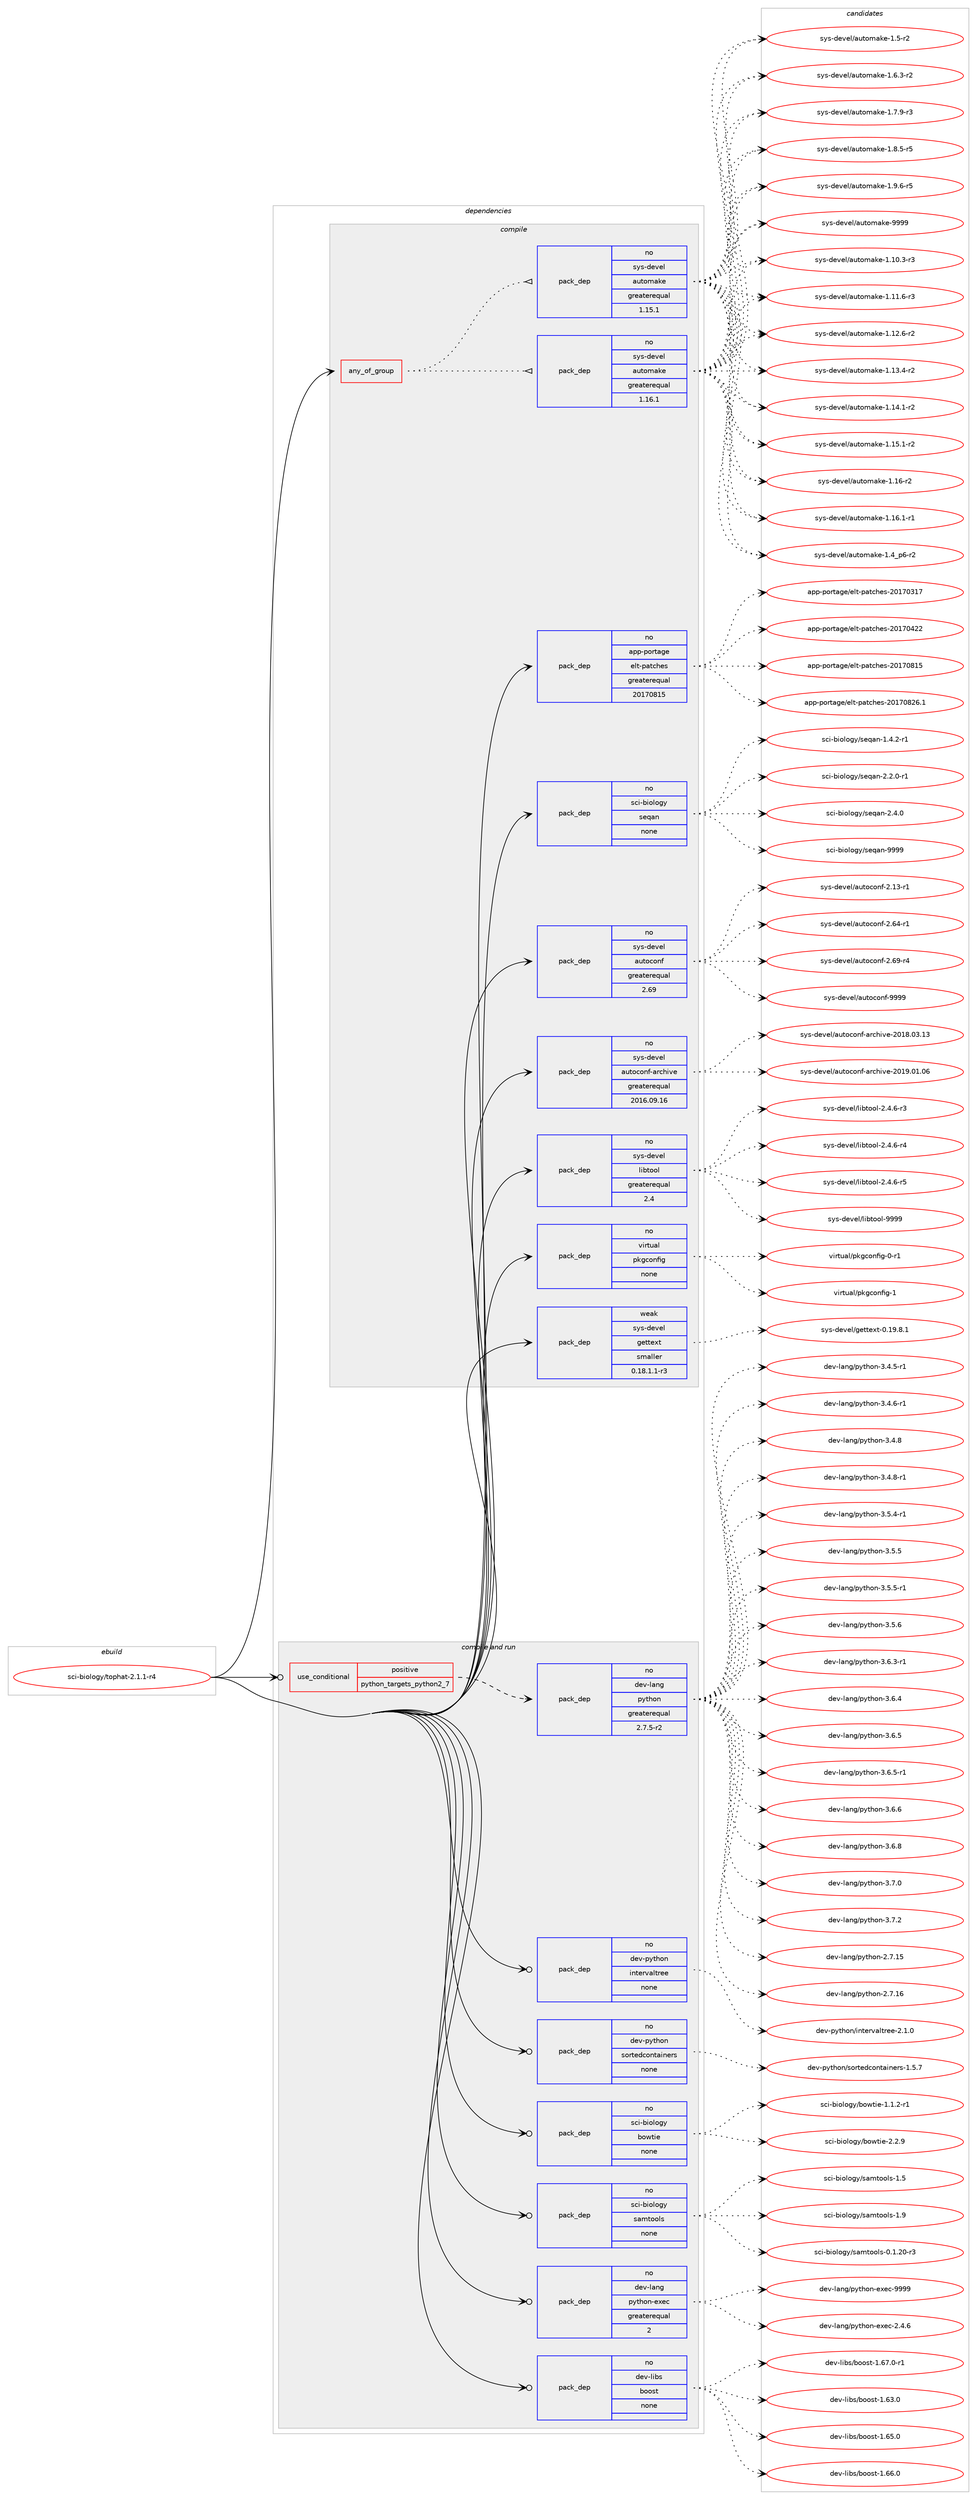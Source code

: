 digraph prolog {

# *************
# Graph options
# *************

newrank=true;
concentrate=true;
compound=true;
graph [rankdir=LR,fontname=Helvetica,fontsize=10,ranksep=1.5];#, ranksep=2.5, nodesep=0.2];
edge  [arrowhead=vee];
node  [fontname=Helvetica,fontsize=10];

# **********
# The ebuild
# **********

subgraph cluster_leftcol {
color=gray;
rank=same;
label=<<i>ebuild</i>>;
id [label="sci-biology/tophat-2.1.1-r4", color=red, width=4, href="../sci-biology/tophat-2.1.1-r4.svg"];
}

# ****************
# The dependencies
# ****************

subgraph cluster_midcol {
color=gray;
label=<<i>dependencies</i>>;
subgraph cluster_compile {
fillcolor="#eeeeee";
style=filled;
label=<<i>compile</i>>;
subgraph any26771 {
dependency1687010 [label=<<TABLE BORDER="0" CELLBORDER="1" CELLSPACING="0" CELLPADDING="4"><TR><TD CELLPADDING="10">any_of_group</TD></TR></TABLE>>, shape=none, color=red];subgraph pack1207193 {
dependency1687011 [label=<<TABLE BORDER="0" CELLBORDER="1" CELLSPACING="0" CELLPADDING="4" WIDTH="220"><TR><TD ROWSPAN="6" CELLPADDING="30">pack_dep</TD></TR><TR><TD WIDTH="110">no</TD></TR><TR><TD>sys-devel</TD></TR><TR><TD>automake</TD></TR><TR><TD>greaterequal</TD></TR><TR><TD>1.16.1</TD></TR></TABLE>>, shape=none, color=blue];
}
dependency1687010:e -> dependency1687011:w [weight=20,style="dotted",arrowhead="oinv"];
subgraph pack1207194 {
dependency1687012 [label=<<TABLE BORDER="0" CELLBORDER="1" CELLSPACING="0" CELLPADDING="4" WIDTH="220"><TR><TD ROWSPAN="6" CELLPADDING="30">pack_dep</TD></TR><TR><TD WIDTH="110">no</TD></TR><TR><TD>sys-devel</TD></TR><TR><TD>automake</TD></TR><TR><TD>greaterequal</TD></TR><TR><TD>1.15.1</TD></TR></TABLE>>, shape=none, color=blue];
}
dependency1687010:e -> dependency1687012:w [weight=20,style="dotted",arrowhead="oinv"];
}
id:e -> dependency1687010:w [weight=20,style="solid",arrowhead="vee"];
subgraph pack1207195 {
dependency1687013 [label=<<TABLE BORDER="0" CELLBORDER="1" CELLSPACING="0" CELLPADDING="4" WIDTH="220"><TR><TD ROWSPAN="6" CELLPADDING="30">pack_dep</TD></TR><TR><TD WIDTH="110">no</TD></TR><TR><TD>app-portage</TD></TR><TR><TD>elt-patches</TD></TR><TR><TD>greaterequal</TD></TR><TR><TD>20170815</TD></TR></TABLE>>, shape=none, color=blue];
}
id:e -> dependency1687013:w [weight=20,style="solid",arrowhead="vee"];
subgraph pack1207196 {
dependency1687014 [label=<<TABLE BORDER="0" CELLBORDER="1" CELLSPACING="0" CELLPADDING="4" WIDTH="220"><TR><TD ROWSPAN="6" CELLPADDING="30">pack_dep</TD></TR><TR><TD WIDTH="110">no</TD></TR><TR><TD>sci-biology</TD></TR><TR><TD>seqan</TD></TR><TR><TD>none</TD></TR><TR><TD></TD></TR></TABLE>>, shape=none, color=blue];
}
id:e -> dependency1687014:w [weight=20,style="solid",arrowhead="vee"];
subgraph pack1207197 {
dependency1687015 [label=<<TABLE BORDER="0" CELLBORDER="1" CELLSPACING="0" CELLPADDING="4" WIDTH="220"><TR><TD ROWSPAN="6" CELLPADDING="30">pack_dep</TD></TR><TR><TD WIDTH="110">no</TD></TR><TR><TD>sys-devel</TD></TR><TR><TD>autoconf</TD></TR><TR><TD>greaterequal</TD></TR><TR><TD>2.69</TD></TR></TABLE>>, shape=none, color=blue];
}
id:e -> dependency1687015:w [weight=20,style="solid",arrowhead="vee"];
subgraph pack1207198 {
dependency1687016 [label=<<TABLE BORDER="0" CELLBORDER="1" CELLSPACING="0" CELLPADDING="4" WIDTH="220"><TR><TD ROWSPAN="6" CELLPADDING="30">pack_dep</TD></TR><TR><TD WIDTH="110">no</TD></TR><TR><TD>sys-devel</TD></TR><TR><TD>autoconf-archive</TD></TR><TR><TD>greaterequal</TD></TR><TR><TD>2016.09.16</TD></TR></TABLE>>, shape=none, color=blue];
}
id:e -> dependency1687016:w [weight=20,style="solid",arrowhead="vee"];
subgraph pack1207199 {
dependency1687017 [label=<<TABLE BORDER="0" CELLBORDER="1" CELLSPACING="0" CELLPADDING="4" WIDTH="220"><TR><TD ROWSPAN="6" CELLPADDING="30">pack_dep</TD></TR><TR><TD WIDTH="110">no</TD></TR><TR><TD>sys-devel</TD></TR><TR><TD>libtool</TD></TR><TR><TD>greaterequal</TD></TR><TR><TD>2.4</TD></TR></TABLE>>, shape=none, color=blue];
}
id:e -> dependency1687017:w [weight=20,style="solid",arrowhead="vee"];
subgraph pack1207200 {
dependency1687018 [label=<<TABLE BORDER="0" CELLBORDER="1" CELLSPACING="0" CELLPADDING="4" WIDTH="220"><TR><TD ROWSPAN="6" CELLPADDING="30">pack_dep</TD></TR><TR><TD WIDTH="110">no</TD></TR><TR><TD>virtual</TD></TR><TR><TD>pkgconfig</TD></TR><TR><TD>none</TD></TR><TR><TD></TD></TR></TABLE>>, shape=none, color=blue];
}
id:e -> dependency1687018:w [weight=20,style="solid",arrowhead="vee"];
subgraph pack1207201 {
dependency1687019 [label=<<TABLE BORDER="0" CELLBORDER="1" CELLSPACING="0" CELLPADDING="4" WIDTH="220"><TR><TD ROWSPAN="6" CELLPADDING="30">pack_dep</TD></TR><TR><TD WIDTH="110">weak</TD></TR><TR><TD>sys-devel</TD></TR><TR><TD>gettext</TD></TR><TR><TD>smaller</TD></TR><TR><TD>0.18.1.1-r3</TD></TR></TABLE>>, shape=none, color=blue];
}
id:e -> dependency1687019:w [weight=20,style="solid",arrowhead="vee"];
}
subgraph cluster_compileandrun {
fillcolor="#eeeeee";
style=filled;
label=<<i>compile and run</i>>;
subgraph cond452198 {
dependency1687020 [label=<<TABLE BORDER="0" CELLBORDER="1" CELLSPACING="0" CELLPADDING="4"><TR><TD ROWSPAN="3" CELLPADDING="10">use_conditional</TD></TR><TR><TD>positive</TD></TR><TR><TD>python_targets_python2_7</TD></TR></TABLE>>, shape=none, color=red];
subgraph pack1207202 {
dependency1687021 [label=<<TABLE BORDER="0" CELLBORDER="1" CELLSPACING="0" CELLPADDING="4" WIDTH="220"><TR><TD ROWSPAN="6" CELLPADDING="30">pack_dep</TD></TR><TR><TD WIDTH="110">no</TD></TR><TR><TD>dev-lang</TD></TR><TR><TD>python</TD></TR><TR><TD>greaterequal</TD></TR><TR><TD>2.7.5-r2</TD></TR></TABLE>>, shape=none, color=blue];
}
dependency1687020:e -> dependency1687021:w [weight=20,style="dashed",arrowhead="vee"];
}
id:e -> dependency1687020:w [weight=20,style="solid",arrowhead="odotvee"];
subgraph pack1207203 {
dependency1687022 [label=<<TABLE BORDER="0" CELLBORDER="1" CELLSPACING="0" CELLPADDING="4" WIDTH="220"><TR><TD ROWSPAN="6" CELLPADDING="30">pack_dep</TD></TR><TR><TD WIDTH="110">no</TD></TR><TR><TD>dev-lang</TD></TR><TR><TD>python-exec</TD></TR><TR><TD>greaterequal</TD></TR><TR><TD>2</TD></TR></TABLE>>, shape=none, color=blue];
}
id:e -> dependency1687022:w [weight=20,style="solid",arrowhead="odotvee"];
subgraph pack1207204 {
dependency1687023 [label=<<TABLE BORDER="0" CELLBORDER="1" CELLSPACING="0" CELLPADDING="4" WIDTH="220"><TR><TD ROWSPAN="6" CELLPADDING="30">pack_dep</TD></TR><TR><TD WIDTH="110">no</TD></TR><TR><TD>dev-libs</TD></TR><TR><TD>boost</TD></TR><TR><TD>none</TD></TR><TR><TD></TD></TR></TABLE>>, shape=none, color=blue];
}
id:e -> dependency1687023:w [weight=20,style="solid",arrowhead="odotvee"];
subgraph pack1207205 {
dependency1687024 [label=<<TABLE BORDER="0" CELLBORDER="1" CELLSPACING="0" CELLPADDING="4" WIDTH="220"><TR><TD ROWSPAN="6" CELLPADDING="30">pack_dep</TD></TR><TR><TD WIDTH="110">no</TD></TR><TR><TD>dev-python</TD></TR><TR><TD>intervaltree</TD></TR><TR><TD>none</TD></TR><TR><TD></TD></TR></TABLE>>, shape=none, color=blue];
}
id:e -> dependency1687024:w [weight=20,style="solid",arrowhead="odotvee"];
subgraph pack1207206 {
dependency1687025 [label=<<TABLE BORDER="0" CELLBORDER="1" CELLSPACING="0" CELLPADDING="4" WIDTH="220"><TR><TD ROWSPAN="6" CELLPADDING="30">pack_dep</TD></TR><TR><TD WIDTH="110">no</TD></TR><TR><TD>dev-python</TD></TR><TR><TD>sortedcontainers</TD></TR><TR><TD>none</TD></TR><TR><TD></TD></TR></TABLE>>, shape=none, color=blue];
}
id:e -> dependency1687025:w [weight=20,style="solid",arrowhead="odotvee"];
subgraph pack1207207 {
dependency1687026 [label=<<TABLE BORDER="0" CELLBORDER="1" CELLSPACING="0" CELLPADDING="4" WIDTH="220"><TR><TD ROWSPAN="6" CELLPADDING="30">pack_dep</TD></TR><TR><TD WIDTH="110">no</TD></TR><TR><TD>sci-biology</TD></TR><TR><TD>bowtie</TD></TR><TR><TD>none</TD></TR><TR><TD></TD></TR></TABLE>>, shape=none, color=blue];
}
id:e -> dependency1687026:w [weight=20,style="solid",arrowhead="odotvee"];
subgraph pack1207208 {
dependency1687027 [label=<<TABLE BORDER="0" CELLBORDER="1" CELLSPACING="0" CELLPADDING="4" WIDTH="220"><TR><TD ROWSPAN="6" CELLPADDING="30">pack_dep</TD></TR><TR><TD WIDTH="110">no</TD></TR><TR><TD>sci-biology</TD></TR><TR><TD>samtools</TD></TR><TR><TD>none</TD></TR><TR><TD></TD></TR></TABLE>>, shape=none, color=blue];
}
id:e -> dependency1687027:w [weight=20,style="solid",arrowhead="odotvee"];
}
subgraph cluster_run {
fillcolor="#eeeeee";
style=filled;
label=<<i>run</i>>;
}
}

# **************
# The candidates
# **************

subgraph cluster_choices {
rank=same;
color=gray;
label=<<i>candidates</i>>;

subgraph choice1207193 {
color=black;
nodesep=1;
choice11512111545100101118101108479711711611110997107101454946494846514511451 [label="sys-devel/automake-1.10.3-r3", color=red, width=4,href="../sys-devel/automake-1.10.3-r3.svg"];
choice11512111545100101118101108479711711611110997107101454946494946544511451 [label="sys-devel/automake-1.11.6-r3", color=red, width=4,href="../sys-devel/automake-1.11.6-r3.svg"];
choice11512111545100101118101108479711711611110997107101454946495046544511450 [label="sys-devel/automake-1.12.6-r2", color=red, width=4,href="../sys-devel/automake-1.12.6-r2.svg"];
choice11512111545100101118101108479711711611110997107101454946495146524511450 [label="sys-devel/automake-1.13.4-r2", color=red, width=4,href="../sys-devel/automake-1.13.4-r2.svg"];
choice11512111545100101118101108479711711611110997107101454946495246494511450 [label="sys-devel/automake-1.14.1-r2", color=red, width=4,href="../sys-devel/automake-1.14.1-r2.svg"];
choice11512111545100101118101108479711711611110997107101454946495346494511450 [label="sys-devel/automake-1.15.1-r2", color=red, width=4,href="../sys-devel/automake-1.15.1-r2.svg"];
choice1151211154510010111810110847971171161111099710710145494649544511450 [label="sys-devel/automake-1.16-r2", color=red, width=4,href="../sys-devel/automake-1.16-r2.svg"];
choice11512111545100101118101108479711711611110997107101454946495446494511449 [label="sys-devel/automake-1.16.1-r1", color=red, width=4,href="../sys-devel/automake-1.16.1-r1.svg"];
choice115121115451001011181011084797117116111109971071014549465295112544511450 [label="sys-devel/automake-1.4_p6-r2", color=red, width=4,href="../sys-devel/automake-1.4_p6-r2.svg"];
choice11512111545100101118101108479711711611110997107101454946534511450 [label="sys-devel/automake-1.5-r2", color=red, width=4,href="../sys-devel/automake-1.5-r2.svg"];
choice115121115451001011181011084797117116111109971071014549465446514511450 [label="sys-devel/automake-1.6.3-r2", color=red, width=4,href="../sys-devel/automake-1.6.3-r2.svg"];
choice115121115451001011181011084797117116111109971071014549465546574511451 [label="sys-devel/automake-1.7.9-r3", color=red, width=4,href="../sys-devel/automake-1.7.9-r3.svg"];
choice115121115451001011181011084797117116111109971071014549465646534511453 [label="sys-devel/automake-1.8.5-r5", color=red, width=4,href="../sys-devel/automake-1.8.5-r5.svg"];
choice115121115451001011181011084797117116111109971071014549465746544511453 [label="sys-devel/automake-1.9.6-r5", color=red, width=4,href="../sys-devel/automake-1.9.6-r5.svg"];
choice115121115451001011181011084797117116111109971071014557575757 [label="sys-devel/automake-9999", color=red, width=4,href="../sys-devel/automake-9999.svg"];
dependency1687011:e -> choice11512111545100101118101108479711711611110997107101454946494846514511451:w [style=dotted,weight="100"];
dependency1687011:e -> choice11512111545100101118101108479711711611110997107101454946494946544511451:w [style=dotted,weight="100"];
dependency1687011:e -> choice11512111545100101118101108479711711611110997107101454946495046544511450:w [style=dotted,weight="100"];
dependency1687011:e -> choice11512111545100101118101108479711711611110997107101454946495146524511450:w [style=dotted,weight="100"];
dependency1687011:e -> choice11512111545100101118101108479711711611110997107101454946495246494511450:w [style=dotted,weight="100"];
dependency1687011:e -> choice11512111545100101118101108479711711611110997107101454946495346494511450:w [style=dotted,weight="100"];
dependency1687011:e -> choice1151211154510010111810110847971171161111099710710145494649544511450:w [style=dotted,weight="100"];
dependency1687011:e -> choice11512111545100101118101108479711711611110997107101454946495446494511449:w [style=dotted,weight="100"];
dependency1687011:e -> choice115121115451001011181011084797117116111109971071014549465295112544511450:w [style=dotted,weight="100"];
dependency1687011:e -> choice11512111545100101118101108479711711611110997107101454946534511450:w [style=dotted,weight="100"];
dependency1687011:e -> choice115121115451001011181011084797117116111109971071014549465446514511450:w [style=dotted,weight="100"];
dependency1687011:e -> choice115121115451001011181011084797117116111109971071014549465546574511451:w [style=dotted,weight="100"];
dependency1687011:e -> choice115121115451001011181011084797117116111109971071014549465646534511453:w [style=dotted,weight="100"];
dependency1687011:e -> choice115121115451001011181011084797117116111109971071014549465746544511453:w [style=dotted,weight="100"];
dependency1687011:e -> choice115121115451001011181011084797117116111109971071014557575757:w [style=dotted,weight="100"];
}
subgraph choice1207194 {
color=black;
nodesep=1;
choice11512111545100101118101108479711711611110997107101454946494846514511451 [label="sys-devel/automake-1.10.3-r3", color=red, width=4,href="../sys-devel/automake-1.10.3-r3.svg"];
choice11512111545100101118101108479711711611110997107101454946494946544511451 [label="sys-devel/automake-1.11.6-r3", color=red, width=4,href="../sys-devel/automake-1.11.6-r3.svg"];
choice11512111545100101118101108479711711611110997107101454946495046544511450 [label="sys-devel/automake-1.12.6-r2", color=red, width=4,href="../sys-devel/automake-1.12.6-r2.svg"];
choice11512111545100101118101108479711711611110997107101454946495146524511450 [label="sys-devel/automake-1.13.4-r2", color=red, width=4,href="../sys-devel/automake-1.13.4-r2.svg"];
choice11512111545100101118101108479711711611110997107101454946495246494511450 [label="sys-devel/automake-1.14.1-r2", color=red, width=4,href="../sys-devel/automake-1.14.1-r2.svg"];
choice11512111545100101118101108479711711611110997107101454946495346494511450 [label="sys-devel/automake-1.15.1-r2", color=red, width=4,href="../sys-devel/automake-1.15.1-r2.svg"];
choice1151211154510010111810110847971171161111099710710145494649544511450 [label="sys-devel/automake-1.16-r2", color=red, width=4,href="../sys-devel/automake-1.16-r2.svg"];
choice11512111545100101118101108479711711611110997107101454946495446494511449 [label="sys-devel/automake-1.16.1-r1", color=red, width=4,href="../sys-devel/automake-1.16.1-r1.svg"];
choice115121115451001011181011084797117116111109971071014549465295112544511450 [label="sys-devel/automake-1.4_p6-r2", color=red, width=4,href="../sys-devel/automake-1.4_p6-r2.svg"];
choice11512111545100101118101108479711711611110997107101454946534511450 [label="sys-devel/automake-1.5-r2", color=red, width=4,href="../sys-devel/automake-1.5-r2.svg"];
choice115121115451001011181011084797117116111109971071014549465446514511450 [label="sys-devel/automake-1.6.3-r2", color=red, width=4,href="../sys-devel/automake-1.6.3-r2.svg"];
choice115121115451001011181011084797117116111109971071014549465546574511451 [label="sys-devel/automake-1.7.9-r3", color=red, width=4,href="../sys-devel/automake-1.7.9-r3.svg"];
choice115121115451001011181011084797117116111109971071014549465646534511453 [label="sys-devel/automake-1.8.5-r5", color=red, width=4,href="../sys-devel/automake-1.8.5-r5.svg"];
choice115121115451001011181011084797117116111109971071014549465746544511453 [label="sys-devel/automake-1.9.6-r5", color=red, width=4,href="../sys-devel/automake-1.9.6-r5.svg"];
choice115121115451001011181011084797117116111109971071014557575757 [label="sys-devel/automake-9999", color=red, width=4,href="../sys-devel/automake-9999.svg"];
dependency1687012:e -> choice11512111545100101118101108479711711611110997107101454946494846514511451:w [style=dotted,weight="100"];
dependency1687012:e -> choice11512111545100101118101108479711711611110997107101454946494946544511451:w [style=dotted,weight="100"];
dependency1687012:e -> choice11512111545100101118101108479711711611110997107101454946495046544511450:w [style=dotted,weight="100"];
dependency1687012:e -> choice11512111545100101118101108479711711611110997107101454946495146524511450:w [style=dotted,weight="100"];
dependency1687012:e -> choice11512111545100101118101108479711711611110997107101454946495246494511450:w [style=dotted,weight="100"];
dependency1687012:e -> choice11512111545100101118101108479711711611110997107101454946495346494511450:w [style=dotted,weight="100"];
dependency1687012:e -> choice1151211154510010111810110847971171161111099710710145494649544511450:w [style=dotted,weight="100"];
dependency1687012:e -> choice11512111545100101118101108479711711611110997107101454946495446494511449:w [style=dotted,weight="100"];
dependency1687012:e -> choice115121115451001011181011084797117116111109971071014549465295112544511450:w [style=dotted,weight="100"];
dependency1687012:e -> choice11512111545100101118101108479711711611110997107101454946534511450:w [style=dotted,weight="100"];
dependency1687012:e -> choice115121115451001011181011084797117116111109971071014549465446514511450:w [style=dotted,weight="100"];
dependency1687012:e -> choice115121115451001011181011084797117116111109971071014549465546574511451:w [style=dotted,weight="100"];
dependency1687012:e -> choice115121115451001011181011084797117116111109971071014549465646534511453:w [style=dotted,weight="100"];
dependency1687012:e -> choice115121115451001011181011084797117116111109971071014549465746544511453:w [style=dotted,weight="100"];
dependency1687012:e -> choice115121115451001011181011084797117116111109971071014557575757:w [style=dotted,weight="100"];
}
subgraph choice1207195 {
color=black;
nodesep=1;
choice97112112451121111141169710310147101108116451129711699104101115455048495548514955 [label="app-portage/elt-patches-20170317", color=red, width=4,href="../app-portage/elt-patches-20170317.svg"];
choice97112112451121111141169710310147101108116451129711699104101115455048495548525050 [label="app-portage/elt-patches-20170422", color=red, width=4,href="../app-portage/elt-patches-20170422.svg"];
choice97112112451121111141169710310147101108116451129711699104101115455048495548564953 [label="app-portage/elt-patches-20170815", color=red, width=4,href="../app-portage/elt-patches-20170815.svg"];
choice971121124511211111411697103101471011081164511297116991041011154550484955485650544649 [label="app-portage/elt-patches-20170826.1", color=red, width=4,href="../app-portage/elt-patches-20170826.1.svg"];
dependency1687013:e -> choice97112112451121111141169710310147101108116451129711699104101115455048495548514955:w [style=dotted,weight="100"];
dependency1687013:e -> choice97112112451121111141169710310147101108116451129711699104101115455048495548525050:w [style=dotted,weight="100"];
dependency1687013:e -> choice97112112451121111141169710310147101108116451129711699104101115455048495548564953:w [style=dotted,weight="100"];
dependency1687013:e -> choice971121124511211111411697103101471011081164511297116991041011154550484955485650544649:w [style=dotted,weight="100"];
}
subgraph choice1207196 {
color=black;
nodesep=1;
choice11599105459810511110811110312147115101113971104549465246504511449 [label="sci-biology/seqan-1.4.2-r1", color=red, width=4,href="../sci-biology/seqan-1.4.2-r1.svg"];
choice11599105459810511110811110312147115101113971104550465046484511449 [label="sci-biology/seqan-2.2.0-r1", color=red, width=4,href="../sci-biology/seqan-2.2.0-r1.svg"];
choice1159910545981051111081111031214711510111397110455046524648 [label="sci-biology/seqan-2.4.0", color=red, width=4,href="../sci-biology/seqan-2.4.0.svg"];
choice11599105459810511110811110312147115101113971104557575757 [label="sci-biology/seqan-9999", color=red, width=4,href="../sci-biology/seqan-9999.svg"];
dependency1687014:e -> choice11599105459810511110811110312147115101113971104549465246504511449:w [style=dotted,weight="100"];
dependency1687014:e -> choice11599105459810511110811110312147115101113971104550465046484511449:w [style=dotted,weight="100"];
dependency1687014:e -> choice1159910545981051111081111031214711510111397110455046524648:w [style=dotted,weight="100"];
dependency1687014:e -> choice11599105459810511110811110312147115101113971104557575757:w [style=dotted,weight="100"];
}
subgraph choice1207197 {
color=black;
nodesep=1;
choice1151211154510010111810110847971171161119911111010245504649514511449 [label="sys-devel/autoconf-2.13-r1", color=red, width=4,href="../sys-devel/autoconf-2.13-r1.svg"];
choice1151211154510010111810110847971171161119911111010245504654524511449 [label="sys-devel/autoconf-2.64-r1", color=red, width=4,href="../sys-devel/autoconf-2.64-r1.svg"];
choice1151211154510010111810110847971171161119911111010245504654574511452 [label="sys-devel/autoconf-2.69-r4", color=red, width=4,href="../sys-devel/autoconf-2.69-r4.svg"];
choice115121115451001011181011084797117116111991111101024557575757 [label="sys-devel/autoconf-9999", color=red, width=4,href="../sys-devel/autoconf-9999.svg"];
dependency1687015:e -> choice1151211154510010111810110847971171161119911111010245504649514511449:w [style=dotted,weight="100"];
dependency1687015:e -> choice1151211154510010111810110847971171161119911111010245504654524511449:w [style=dotted,weight="100"];
dependency1687015:e -> choice1151211154510010111810110847971171161119911111010245504654574511452:w [style=dotted,weight="100"];
dependency1687015:e -> choice115121115451001011181011084797117116111991111101024557575757:w [style=dotted,weight="100"];
}
subgraph choice1207198 {
color=black;
nodesep=1;
choice115121115451001011181011084797117116111991111101024597114991041051181014550484956464851464951 [label="sys-devel/autoconf-archive-2018.03.13", color=red, width=4,href="../sys-devel/autoconf-archive-2018.03.13.svg"];
choice115121115451001011181011084797117116111991111101024597114991041051181014550484957464849464854 [label="sys-devel/autoconf-archive-2019.01.06", color=red, width=4,href="../sys-devel/autoconf-archive-2019.01.06.svg"];
dependency1687016:e -> choice115121115451001011181011084797117116111991111101024597114991041051181014550484956464851464951:w [style=dotted,weight="100"];
dependency1687016:e -> choice115121115451001011181011084797117116111991111101024597114991041051181014550484957464849464854:w [style=dotted,weight="100"];
}
subgraph choice1207199 {
color=black;
nodesep=1;
choice1151211154510010111810110847108105981161111111084550465246544511451 [label="sys-devel/libtool-2.4.6-r3", color=red, width=4,href="../sys-devel/libtool-2.4.6-r3.svg"];
choice1151211154510010111810110847108105981161111111084550465246544511452 [label="sys-devel/libtool-2.4.6-r4", color=red, width=4,href="../sys-devel/libtool-2.4.6-r4.svg"];
choice1151211154510010111810110847108105981161111111084550465246544511453 [label="sys-devel/libtool-2.4.6-r5", color=red, width=4,href="../sys-devel/libtool-2.4.6-r5.svg"];
choice1151211154510010111810110847108105981161111111084557575757 [label="sys-devel/libtool-9999", color=red, width=4,href="../sys-devel/libtool-9999.svg"];
dependency1687017:e -> choice1151211154510010111810110847108105981161111111084550465246544511451:w [style=dotted,weight="100"];
dependency1687017:e -> choice1151211154510010111810110847108105981161111111084550465246544511452:w [style=dotted,weight="100"];
dependency1687017:e -> choice1151211154510010111810110847108105981161111111084550465246544511453:w [style=dotted,weight="100"];
dependency1687017:e -> choice1151211154510010111810110847108105981161111111084557575757:w [style=dotted,weight="100"];
}
subgraph choice1207200 {
color=black;
nodesep=1;
choice11810511411611797108471121071039911111010210510345484511449 [label="virtual/pkgconfig-0-r1", color=red, width=4,href="../virtual/pkgconfig-0-r1.svg"];
choice1181051141161179710847112107103991111101021051034549 [label="virtual/pkgconfig-1", color=red, width=4,href="../virtual/pkgconfig-1.svg"];
dependency1687018:e -> choice11810511411611797108471121071039911111010210510345484511449:w [style=dotted,weight="100"];
dependency1687018:e -> choice1181051141161179710847112107103991111101021051034549:w [style=dotted,weight="100"];
}
subgraph choice1207201 {
color=black;
nodesep=1;
choice1151211154510010111810110847103101116116101120116454846495746564649 [label="sys-devel/gettext-0.19.8.1", color=red, width=4,href="../sys-devel/gettext-0.19.8.1.svg"];
dependency1687019:e -> choice1151211154510010111810110847103101116116101120116454846495746564649:w [style=dotted,weight="100"];
}
subgraph choice1207202 {
color=black;
nodesep=1;
choice10010111845108971101034711212111610411111045504655464953 [label="dev-lang/python-2.7.15", color=red, width=4,href="../dev-lang/python-2.7.15.svg"];
choice10010111845108971101034711212111610411111045504655464954 [label="dev-lang/python-2.7.16", color=red, width=4,href="../dev-lang/python-2.7.16.svg"];
choice1001011184510897110103471121211161041111104551465246534511449 [label="dev-lang/python-3.4.5-r1", color=red, width=4,href="../dev-lang/python-3.4.5-r1.svg"];
choice1001011184510897110103471121211161041111104551465246544511449 [label="dev-lang/python-3.4.6-r1", color=red, width=4,href="../dev-lang/python-3.4.6-r1.svg"];
choice100101118451089711010347112121116104111110455146524656 [label="dev-lang/python-3.4.8", color=red, width=4,href="../dev-lang/python-3.4.8.svg"];
choice1001011184510897110103471121211161041111104551465246564511449 [label="dev-lang/python-3.4.8-r1", color=red, width=4,href="../dev-lang/python-3.4.8-r1.svg"];
choice1001011184510897110103471121211161041111104551465346524511449 [label="dev-lang/python-3.5.4-r1", color=red, width=4,href="../dev-lang/python-3.5.4-r1.svg"];
choice100101118451089711010347112121116104111110455146534653 [label="dev-lang/python-3.5.5", color=red, width=4,href="../dev-lang/python-3.5.5.svg"];
choice1001011184510897110103471121211161041111104551465346534511449 [label="dev-lang/python-3.5.5-r1", color=red, width=4,href="../dev-lang/python-3.5.5-r1.svg"];
choice100101118451089711010347112121116104111110455146534654 [label="dev-lang/python-3.5.6", color=red, width=4,href="../dev-lang/python-3.5.6.svg"];
choice1001011184510897110103471121211161041111104551465446514511449 [label="dev-lang/python-3.6.3-r1", color=red, width=4,href="../dev-lang/python-3.6.3-r1.svg"];
choice100101118451089711010347112121116104111110455146544652 [label="dev-lang/python-3.6.4", color=red, width=4,href="../dev-lang/python-3.6.4.svg"];
choice100101118451089711010347112121116104111110455146544653 [label="dev-lang/python-3.6.5", color=red, width=4,href="../dev-lang/python-3.6.5.svg"];
choice1001011184510897110103471121211161041111104551465446534511449 [label="dev-lang/python-3.6.5-r1", color=red, width=4,href="../dev-lang/python-3.6.5-r1.svg"];
choice100101118451089711010347112121116104111110455146544654 [label="dev-lang/python-3.6.6", color=red, width=4,href="../dev-lang/python-3.6.6.svg"];
choice100101118451089711010347112121116104111110455146544656 [label="dev-lang/python-3.6.8", color=red, width=4,href="../dev-lang/python-3.6.8.svg"];
choice100101118451089711010347112121116104111110455146554648 [label="dev-lang/python-3.7.0", color=red, width=4,href="../dev-lang/python-3.7.0.svg"];
choice100101118451089711010347112121116104111110455146554650 [label="dev-lang/python-3.7.2", color=red, width=4,href="../dev-lang/python-3.7.2.svg"];
dependency1687021:e -> choice10010111845108971101034711212111610411111045504655464953:w [style=dotted,weight="100"];
dependency1687021:e -> choice10010111845108971101034711212111610411111045504655464954:w [style=dotted,weight="100"];
dependency1687021:e -> choice1001011184510897110103471121211161041111104551465246534511449:w [style=dotted,weight="100"];
dependency1687021:e -> choice1001011184510897110103471121211161041111104551465246544511449:w [style=dotted,weight="100"];
dependency1687021:e -> choice100101118451089711010347112121116104111110455146524656:w [style=dotted,weight="100"];
dependency1687021:e -> choice1001011184510897110103471121211161041111104551465246564511449:w [style=dotted,weight="100"];
dependency1687021:e -> choice1001011184510897110103471121211161041111104551465346524511449:w [style=dotted,weight="100"];
dependency1687021:e -> choice100101118451089711010347112121116104111110455146534653:w [style=dotted,weight="100"];
dependency1687021:e -> choice1001011184510897110103471121211161041111104551465346534511449:w [style=dotted,weight="100"];
dependency1687021:e -> choice100101118451089711010347112121116104111110455146534654:w [style=dotted,weight="100"];
dependency1687021:e -> choice1001011184510897110103471121211161041111104551465446514511449:w [style=dotted,weight="100"];
dependency1687021:e -> choice100101118451089711010347112121116104111110455146544652:w [style=dotted,weight="100"];
dependency1687021:e -> choice100101118451089711010347112121116104111110455146544653:w [style=dotted,weight="100"];
dependency1687021:e -> choice1001011184510897110103471121211161041111104551465446534511449:w [style=dotted,weight="100"];
dependency1687021:e -> choice100101118451089711010347112121116104111110455146544654:w [style=dotted,weight="100"];
dependency1687021:e -> choice100101118451089711010347112121116104111110455146544656:w [style=dotted,weight="100"];
dependency1687021:e -> choice100101118451089711010347112121116104111110455146554648:w [style=dotted,weight="100"];
dependency1687021:e -> choice100101118451089711010347112121116104111110455146554650:w [style=dotted,weight="100"];
}
subgraph choice1207203 {
color=black;
nodesep=1;
choice1001011184510897110103471121211161041111104510112010199455046524654 [label="dev-lang/python-exec-2.4.6", color=red, width=4,href="../dev-lang/python-exec-2.4.6.svg"];
choice10010111845108971101034711212111610411111045101120101994557575757 [label="dev-lang/python-exec-9999", color=red, width=4,href="../dev-lang/python-exec-9999.svg"];
dependency1687022:e -> choice1001011184510897110103471121211161041111104510112010199455046524654:w [style=dotted,weight="100"];
dependency1687022:e -> choice10010111845108971101034711212111610411111045101120101994557575757:w [style=dotted,weight="100"];
}
subgraph choice1207204 {
color=black;
nodesep=1;
choice1001011184510810598115479811111111511645494654514648 [label="dev-libs/boost-1.63.0", color=red, width=4,href="../dev-libs/boost-1.63.0.svg"];
choice1001011184510810598115479811111111511645494654534648 [label="dev-libs/boost-1.65.0", color=red, width=4,href="../dev-libs/boost-1.65.0.svg"];
choice1001011184510810598115479811111111511645494654544648 [label="dev-libs/boost-1.66.0", color=red, width=4,href="../dev-libs/boost-1.66.0.svg"];
choice10010111845108105981154798111111115116454946545546484511449 [label="dev-libs/boost-1.67.0-r1", color=red, width=4,href="../dev-libs/boost-1.67.0-r1.svg"];
dependency1687023:e -> choice1001011184510810598115479811111111511645494654514648:w [style=dotted,weight="100"];
dependency1687023:e -> choice1001011184510810598115479811111111511645494654534648:w [style=dotted,weight="100"];
dependency1687023:e -> choice1001011184510810598115479811111111511645494654544648:w [style=dotted,weight="100"];
dependency1687023:e -> choice10010111845108105981154798111111115116454946545546484511449:w [style=dotted,weight="100"];
}
subgraph choice1207205 {
color=black;
nodesep=1;
choice100101118451121211161041111104710511011610111411897108116114101101455046494648 [label="dev-python/intervaltree-2.1.0", color=red, width=4,href="../dev-python/intervaltree-2.1.0.svg"];
dependency1687024:e -> choice100101118451121211161041111104710511011610111411897108116114101101455046494648:w [style=dotted,weight="100"];
}
subgraph choice1207206 {
color=black;
nodesep=1;
choice10010111845112121116104111110471151111141161011009911111011697105110101114115454946534655 [label="dev-python/sortedcontainers-1.5.7", color=red, width=4,href="../dev-python/sortedcontainers-1.5.7.svg"];
dependency1687025:e -> choice10010111845112121116104111110471151111141161011009911111011697105110101114115454946534655:w [style=dotted,weight="100"];
}
subgraph choice1207207 {
color=black;
nodesep=1;
choice11599105459810511110811110312147981111191161051014549464946504511449 [label="sci-biology/bowtie-1.1.2-r1", color=red, width=4,href="../sci-biology/bowtie-1.1.2-r1.svg"];
choice1159910545981051111081111031214798111119116105101455046504657 [label="sci-biology/bowtie-2.2.9", color=red, width=4,href="../sci-biology/bowtie-2.2.9.svg"];
dependency1687026:e -> choice11599105459810511110811110312147981111191161051014549464946504511449:w [style=dotted,weight="100"];
dependency1687026:e -> choice1159910545981051111081111031214798111119116105101455046504657:w [style=dotted,weight="100"];
}
subgraph choice1207208 {
color=black;
nodesep=1;
choice1159910545981051111081111031214711597109116111111108115454846494650484511451 [label="sci-biology/samtools-0.1.20-r3", color=red, width=4,href="../sci-biology/samtools-0.1.20-r3.svg"];
choice115991054598105111108111103121471159710911611111110811545494653 [label="sci-biology/samtools-1.5", color=red, width=4,href="../sci-biology/samtools-1.5.svg"];
choice115991054598105111108111103121471159710911611111110811545494657 [label="sci-biology/samtools-1.9", color=red, width=4,href="../sci-biology/samtools-1.9.svg"];
dependency1687027:e -> choice1159910545981051111081111031214711597109116111111108115454846494650484511451:w [style=dotted,weight="100"];
dependency1687027:e -> choice115991054598105111108111103121471159710911611111110811545494653:w [style=dotted,weight="100"];
dependency1687027:e -> choice115991054598105111108111103121471159710911611111110811545494657:w [style=dotted,weight="100"];
}
}

}
